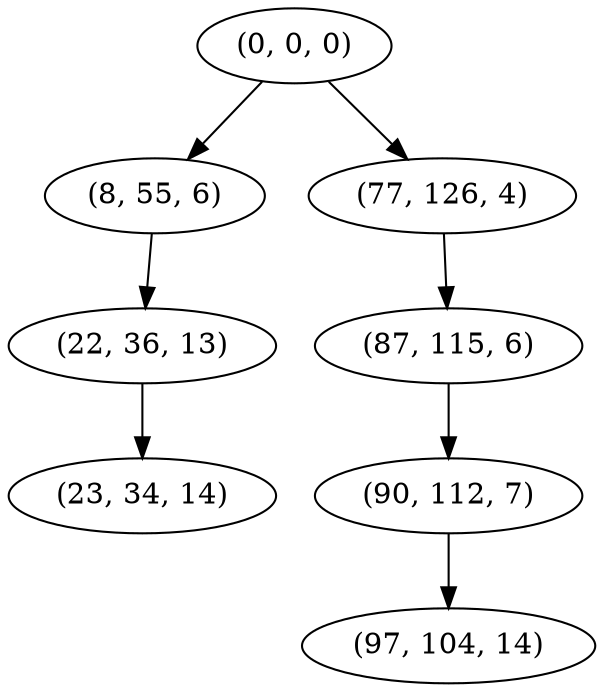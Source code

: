digraph tree {
    "(0, 0, 0)";
    "(8, 55, 6)";
    "(22, 36, 13)";
    "(23, 34, 14)";
    "(77, 126, 4)";
    "(87, 115, 6)";
    "(90, 112, 7)";
    "(97, 104, 14)";
    "(0, 0, 0)" -> "(8, 55, 6)";
    "(0, 0, 0)" -> "(77, 126, 4)";
    "(8, 55, 6)" -> "(22, 36, 13)";
    "(22, 36, 13)" -> "(23, 34, 14)";
    "(77, 126, 4)" -> "(87, 115, 6)";
    "(87, 115, 6)" -> "(90, 112, 7)";
    "(90, 112, 7)" -> "(97, 104, 14)";
}
